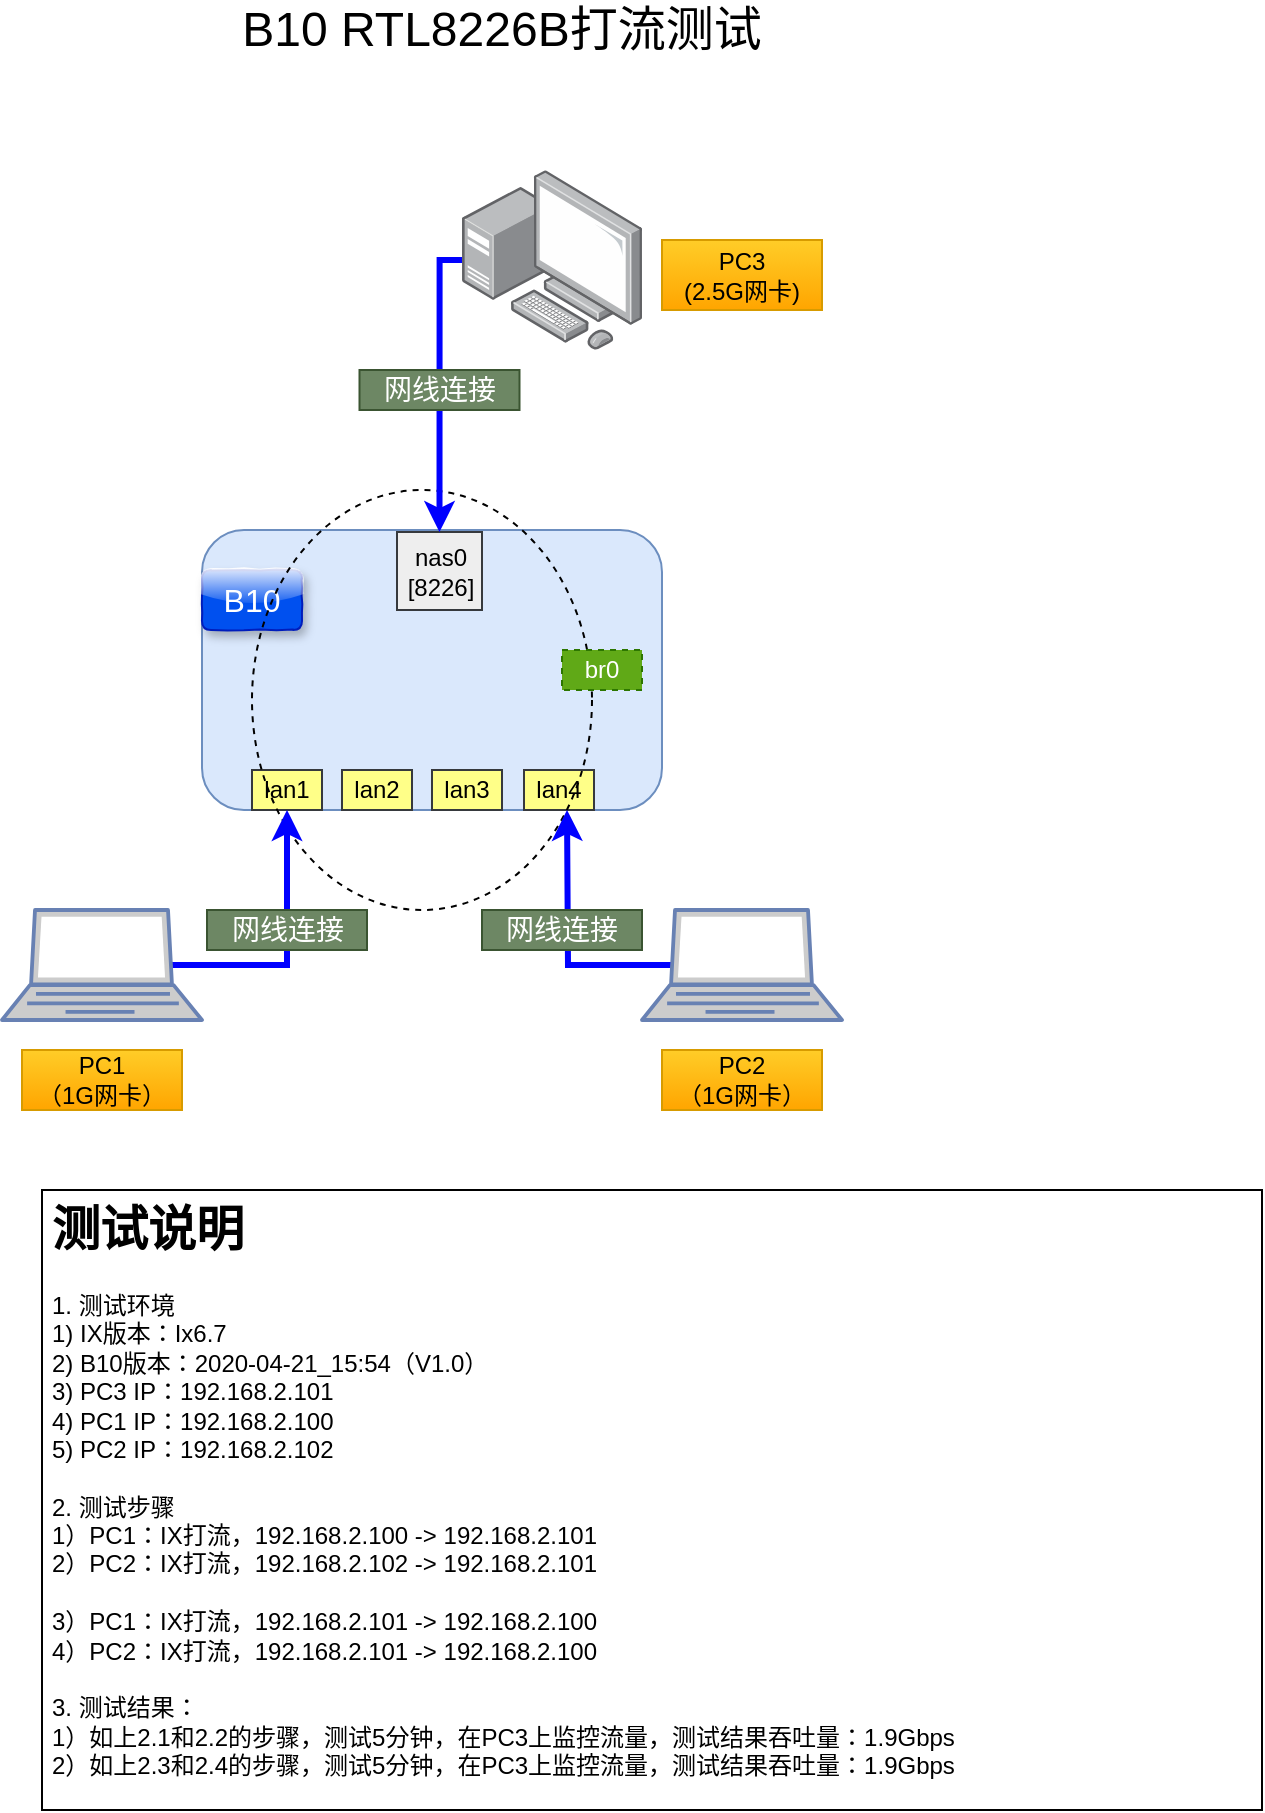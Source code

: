<mxfile version="12.9.14" type="github"><diagram id="wqkhNjKI5jDmOoshcguu" name="Page-1"><mxGraphModel dx="868" dy="401" grid="1" gridSize="10" guides="1" tooltips="1" connect="1" arrows="1" fold="1" page="1" pageScale="1" pageWidth="827" pageHeight="1169" math="0" shadow="0"><root><mxCell id="0"/><mxCell id="1" parent="0"/><mxCell id="ScPUOTuYV7auYVstItxK-4" value="" style="rounded=1;whiteSpace=wrap;html=1;fillColor=#dae8fc;strokeColor=#6c8ebf;" vertex="1" parent="1"><mxGeometry x="250" y="290" width="230" height="140" as="geometry"/></mxCell><mxCell id="ScPUOTuYV7auYVstItxK-6" value="&lt;span style=&quot;font-size: 16px&quot;&gt;B10&lt;br&gt;&lt;/span&gt;" style="text;html=1;strokeColor=#001DBC;fillColor=#0050ef;align=center;verticalAlign=middle;whiteSpace=wrap;rounded=1;fontColor=#ffffff;glass=1;comic=1;shadow=1;" vertex="1" parent="1"><mxGeometry x="250" y="310" width="50" height="30" as="geometry"/></mxCell><mxCell id="ScPUOTuYV7auYVstItxK-8" value="lan1" style="rounded=0;whiteSpace=wrap;html=1;shadow=0;glass=0;comic=0;fillColor=#ffff88;strokeColor=#36393d;" vertex="1" parent="1"><mxGeometry x="275" y="410" width="35" height="20" as="geometry"/></mxCell><mxCell id="ScPUOTuYV7auYVstItxK-9" value="lan2" style="rounded=0;whiteSpace=wrap;html=1;shadow=0;glass=0;comic=0;fillColor=#ffff88;strokeColor=#36393d;" vertex="1" parent="1"><mxGeometry x="320" y="410" width="35" height="20" as="geometry"/></mxCell><mxCell id="ScPUOTuYV7auYVstItxK-10" value="lan3" style="rounded=0;whiteSpace=wrap;html=1;shadow=0;glass=0;comic=0;fillColor=#ffff88;strokeColor=#36393d;" vertex="1" parent="1"><mxGeometry x="365" y="410" width="35" height="20" as="geometry"/></mxCell><mxCell id="ScPUOTuYV7auYVstItxK-11" value="lan4" style="rounded=0;whiteSpace=wrap;html=1;shadow=0;glass=0;comic=0;fillColor=#ffff88;strokeColor=#36393d;" vertex="1" parent="1"><mxGeometry x="411" y="410" width="35" height="20" as="geometry"/></mxCell><mxCell id="ScPUOTuYV7auYVstItxK-13" value="nas0&lt;br&gt;[8226]" style="rounded=0;whiteSpace=wrap;html=1;shadow=0;glass=0;comic=0;fillColor=#eeeeee;strokeColor=#36393d;" vertex="1" parent="1"><mxGeometry x="347.5" y="291" width="42.5" height="39" as="geometry"/></mxCell><mxCell id="ScPUOTuYV7auYVstItxK-14" value="" style="ellipse;whiteSpace=wrap;html=1;rounded=1;shadow=0;glass=0;comic=0;fillColor=none;dashed=1;" vertex="1" parent="1"><mxGeometry x="275" y="270" width="170" height="210" as="geometry"/></mxCell><mxCell id="ScPUOTuYV7auYVstItxK-15" value="br0" style="text;html=1;strokeColor=#2D7600;fillColor=#60a917;align=center;verticalAlign=middle;whiteSpace=wrap;rounded=0;shadow=0;glass=0;dashed=1;comic=0;fontColor=#ffffff;" vertex="1" parent="1"><mxGeometry x="430" y="350" width="40" height="20" as="geometry"/></mxCell><mxCell id="ScPUOTuYV7auYVstItxK-22" style="edgeStyle=orthogonalEdgeStyle;rounded=0;orthogonalLoop=1;jettySize=auto;html=1;strokeColor=#0000FF;strokeWidth=3;entryX=0.5;entryY=1;entryDx=0;entryDy=0;exitX=0.85;exitY=0.5;exitDx=0;exitDy=0;exitPerimeter=0;" edge="1" parent="1" source="ScPUOTuYV7auYVstItxK-24" target="ScPUOTuYV7auYVstItxK-8"><mxGeometry relative="1" as="geometry"/></mxCell><mxCell id="ScPUOTuYV7auYVstItxK-26" value="&lt;h1&gt;测试说明&lt;/h1&gt;&lt;div&gt;1. 测试环境&lt;/div&gt;1) IX版本：Ix6.7&lt;br&gt;2) B10版本：2020-04-21_15:54（V1.0）&lt;br&gt;3) PC3 IP：192.168.2.101&lt;br&gt;4) PC1 IP：192.168.2.100&lt;br&gt;5) PC2 IP：192.168.2.102&lt;br&gt;&lt;br&gt;&lt;div&gt;2. 测试步骤&lt;/div&gt;&lt;div&gt;&lt;/div&gt;&lt;div&gt;1）PC1：IX打流，192.168.2.100 -&amp;gt; 192.168.2.101&lt;/div&gt;&lt;div&gt;2）PC2：IX打流，192.168.2.102 -&amp;gt; 192.168.2.101&lt;/div&gt;&lt;div&gt;&lt;br&gt;&lt;/div&gt;&lt;div&gt;&lt;div&gt;3）PC1：IX打流，192.168.2.101 -&amp;gt; 192.168.2.100&lt;/div&gt;&lt;div&gt;4）PC2：IX打流，192.168.2.101 -&amp;gt; 192.168.2.100&lt;/div&gt;&lt;/div&gt;&lt;div&gt;&lt;br&gt;&lt;/div&gt;&lt;div&gt;3. 测试结果：&lt;/div&gt;&lt;div&gt;1）如上2.1和2.2的步骤，测试5分钟，在PC3上监控流量，测试结果吞吐量：1.9Gbps&lt;/div&gt;&lt;div&gt;2）如上2.3和2.4的步骤，测试5分钟，在PC3上监控流量，测试结果吞吐量：1.9Gbps&lt;br&gt;&lt;/div&gt;" style="text;html=1;strokeColor=#000000;fillColor=none;spacing=5;spacingTop=-20;whiteSpace=wrap;overflow=hidden;rounded=0;shadow=0;glass=0;comic=0;" vertex="1" parent="1"><mxGeometry x="170" y="620" width="610" height="310" as="geometry"/></mxCell><mxCell id="ScPUOTuYV7auYVstItxK-33" style="edgeStyle=orthogonalEdgeStyle;rounded=0;orthogonalLoop=1;jettySize=auto;html=1;strokeColor=#0000FF;strokeWidth=3;entryX=0.5;entryY=1;entryDx=0;entryDy=0;exitX=0.15;exitY=0.5;exitDx=0;exitDy=0;exitPerimeter=0;" edge="1" parent="1" source="ScPUOTuYV7auYVstItxK-29"><mxGeometry relative="1" as="geometry"><mxPoint x="480" y="507" as="sourcePoint"/><mxPoint x="432.5" y="430" as="targetPoint"/></mxGeometry></mxCell><mxCell id="ScPUOTuYV7auYVstItxK-37" style="edgeStyle=orthogonalEdgeStyle;rounded=0;orthogonalLoop=1;jettySize=auto;html=1;entryX=0.5;entryY=0;entryDx=0;entryDy=0;strokeWidth=3;strokeColor=#0000FF;" edge="1" parent="1" source="ScPUOTuYV7auYVstItxK-34" target="ScPUOTuYV7auYVstItxK-13"><mxGeometry relative="1" as="geometry"><Array as="points"><mxPoint x="369" y="155"/></Array></mxGeometry></mxCell><mxCell id="ScPUOTuYV7auYVstItxK-34" value="" style="points=[];aspect=fixed;html=1;align=center;shadow=0;dashed=0;image;image=img/lib/allied_telesis/computer_and_terminals/Personal_Computer_with_Server.svg;" vertex="1" parent="1"><mxGeometry x="380" y="110" width="90" height="90" as="geometry"/></mxCell><mxCell id="ScPUOTuYV7auYVstItxK-38" value="PC3&lt;br&gt;(2.5G网卡)" style="text;html=1;strokeColor=#d79b00;fillColor=#ffcd28;align=center;verticalAlign=middle;whiteSpace=wrap;rounded=0;gradientColor=#ffa500;" vertex="1" parent="1"><mxGeometry x="480" y="145" width="80" height="35" as="geometry"/></mxCell><mxCell id="ScPUOTuYV7auYVstItxK-24" value="" style="fontColor=#0066CC;verticalAlign=top;verticalLabelPosition=bottom;labelPosition=center;align=center;html=1;outlineConnect=0;fillColor=#CCCCCC;strokeColor=#6881B3;gradientColor=none;gradientDirection=north;strokeWidth=2;shape=mxgraph.networks.laptop;rounded=1;shadow=0;glass=0;comic=0;" vertex="1" parent="1"><mxGeometry x="150" y="480" width="100" height="55" as="geometry"/></mxCell><mxCell id="ScPUOTuYV7auYVstItxK-25" value="PC1&lt;br&gt;（1G网卡）" style="text;html=1;strokeColor=#d79b00;fillColor=#ffcd28;align=center;verticalAlign=middle;whiteSpace=wrap;rounded=0;shadow=0;glass=0;comic=0;gradientColor=#ffa500;" vertex="1" parent="1"><mxGeometry x="160" y="550" width="80" height="30" as="geometry"/></mxCell><mxCell id="ScPUOTuYV7auYVstItxK-29" value="" style="fontColor=#0066CC;verticalAlign=top;verticalLabelPosition=bottom;labelPosition=center;align=center;html=1;outlineConnect=0;fillColor=#CCCCCC;strokeColor=#6881B3;gradientColor=none;gradientDirection=north;strokeWidth=2;shape=mxgraph.networks.laptop;rounded=1;shadow=0;glass=0;comic=0;" vertex="1" parent="1"><mxGeometry x="470" y="480" width="100" height="55" as="geometry"/></mxCell><mxCell id="ScPUOTuYV7auYVstItxK-39" value="PC2&lt;br&gt;（1G网卡）" style="text;html=1;strokeColor=#d79b00;fillColor=#ffcd28;align=center;verticalAlign=middle;whiteSpace=wrap;rounded=0;shadow=0;glass=0;comic=0;gradientColor=#ffa500;" vertex="1" parent="1"><mxGeometry x="480" y="550" width="80" height="30" as="geometry"/></mxCell><mxCell id="ScPUOTuYV7auYVstItxK-12" value="&lt;font style=&quot;font-size: 14px&quot;&gt;网线连接&lt;/font&gt;" style="text;html=1;strokeColor=#3A5431;fillColor=#6d8764;align=center;verticalAlign=middle;whiteSpace=wrap;rounded=0;shadow=0;glass=0;comic=0;fontColor=#ffffff;gradientColor=none;" vertex="1" parent="1"><mxGeometry x="328.75" y="210" width="80" height="20" as="geometry"/></mxCell><mxCell id="ScPUOTuYV7auYVstItxK-41" value="&lt;font style=&quot;font-size: 14px&quot;&gt;网线连接&lt;/font&gt;" style="text;html=1;strokeColor=#3A5431;fillColor=#6d8764;align=center;verticalAlign=middle;whiteSpace=wrap;rounded=0;shadow=0;glass=0;comic=0;fontColor=#ffffff;gradientColor=none;" vertex="1" parent="1"><mxGeometry x="252.5" y="480" width="80" height="20" as="geometry"/></mxCell><mxCell id="ScPUOTuYV7auYVstItxK-42" value="&lt;font style=&quot;font-size: 14px&quot;&gt;网线连接&lt;/font&gt;" style="text;html=1;strokeColor=#3A5431;fillColor=#6d8764;align=center;verticalAlign=middle;whiteSpace=wrap;rounded=0;shadow=0;glass=0;comic=0;fontColor=#ffffff;gradientColor=none;" vertex="1" parent="1"><mxGeometry x="390" y="480" width="80" height="20" as="geometry"/></mxCell><mxCell id="ScPUOTuYV7auYVstItxK-43" value="&lt;font style=&quot;font-size: 24px&quot;&gt;B10 RTL8226B打流测试&lt;/font&gt;" style="text;html=1;strokeColor=none;fillColor=none;align=center;verticalAlign=middle;whiteSpace=wrap;rounded=0;" vertex="1" parent="1"><mxGeometry x="240" y="30" width="320" height="20" as="geometry"/></mxCell></root></mxGraphModel></diagram></mxfile>